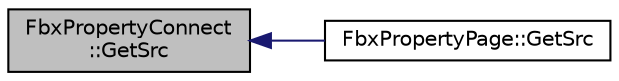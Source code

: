 digraph "FbxPropertyConnect::GetSrc"
{
  edge [fontname="Helvetica",fontsize="10",labelfontname="Helvetica",labelfontsize="10"];
  node [fontname="Helvetica",fontsize="10",shape=record];
  rankdir="LR";
  Node55 [label="FbxPropertyConnect\l::GetSrc",height=0.2,width=0.4,color="black", fillcolor="grey75", style="filled", fontcolor="black"];
  Node55 -> Node56 [dir="back",color="midnightblue",fontsize="10",style="solid",fontname="Helvetica"];
  Node56 [label="FbxPropertyPage::GetSrc",height=0.2,width=0.4,color="black", fillcolor="white", style="filled",URL="$class_fbx_property_page.html#aafbff3be58063db0f4c08fc020ad5eb8"];
}

